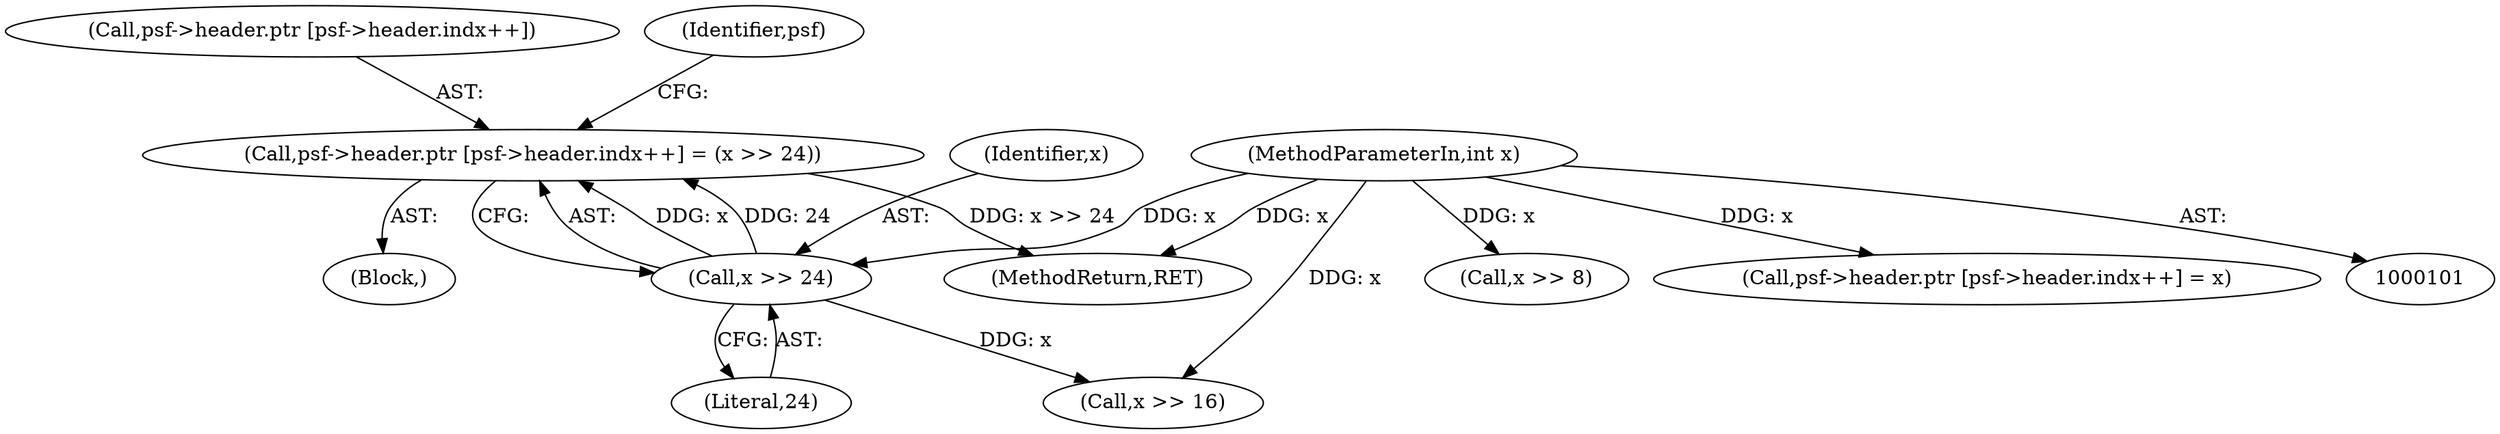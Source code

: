 digraph "0_libsndfile_708e996c87c5fae77b104ccfeb8f6db784c32074_11@array" {
"1000105" [label="(Call,psf->header.ptr [psf->header.indx++] = (x >> 24))"];
"1000118" [label="(Call,x >> 24)"];
"1000103" [label="(MethodParameterIn,int x)"];
"1000104" [label="(Block,)"];
"1000134" [label="(Call,x >> 16)"];
"1000150" [label="(Call,x >> 8)"];
"1000119" [label="(Identifier,x)"];
"1000106" [label="(Call,psf->header.ptr [psf->header.indx++])"];
"1000125" [label="(Identifier,psf)"];
"1000153" [label="(Call,psf->header.ptr [psf->header.indx++] = x)"];
"1000105" [label="(Call,psf->header.ptr [psf->header.indx++] = (x >> 24))"];
"1000118" [label="(Call,x >> 24)"];
"1000167" [label="(MethodReturn,RET)"];
"1000120" [label="(Literal,24)"];
"1000103" [label="(MethodParameterIn,int x)"];
"1000105" -> "1000104"  [label="AST: "];
"1000105" -> "1000118"  [label="CFG: "];
"1000106" -> "1000105"  [label="AST: "];
"1000118" -> "1000105"  [label="AST: "];
"1000125" -> "1000105"  [label="CFG: "];
"1000105" -> "1000167"  [label="DDG: x >> 24"];
"1000118" -> "1000105"  [label="DDG: x"];
"1000118" -> "1000105"  [label="DDG: 24"];
"1000118" -> "1000120"  [label="CFG: "];
"1000119" -> "1000118"  [label="AST: "];
"1000120" -> "1000118"  [label="AST: "];
"1000103" -> "1000118"  [label="DDG: x"];
"1000118" -> "1000134"  [label="DDG: x"];
"1000103" -> "1000101"  [label="AST: "];
"1000103" -> "1000167"  [label="DDG: x"];
"1000103" -> "1000134"  [label="DDG: x"];
"1000103" -> "1000150"  [label="DDG: x"];
"1000103" -> "1000153"  [label="DDG: x"];
}
